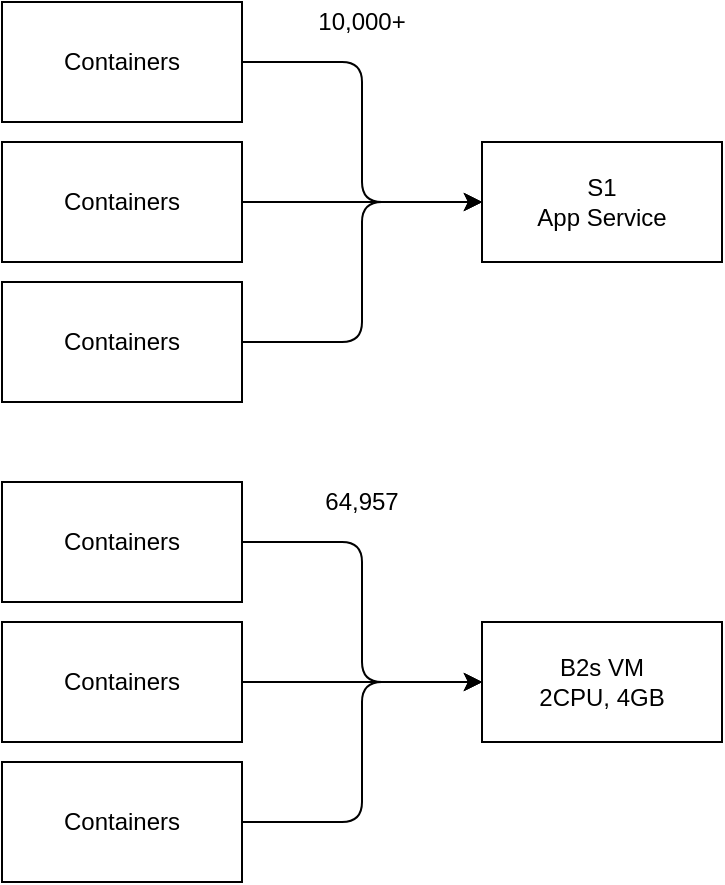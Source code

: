 <mxfile version="10.7.1" type="device"><diagram id="EQEWMrX2z3InNI6tmXX_" name="Page-1"><mxGraphModel dx="1394" dy="715" grid="1" gridSize="10" guides="1" tooltips="1" connect="1" arrows="1" fold="1" page="1" pageScale="1" pageWidth="826" pageHeight="1169" math="0" shadow="0"><root><mxCell id="0"/><mxCell id="1" parent="0"/><mxCell id="wBLVYQe6ZndglDmUFyc1-18" value="S1&lt;br&gt;App Service&lt;br&gt;" style="rounded=0;whiteSpace=wrap;html=1;" vertex="1" parent="1"><mxGeometry x="360" y="110" width="120" height="60" as="geometry"/></mxCell><mxCell id="wBLVYQe6ZndglDmUFyc1-19" value="" style="endArrow=classic;html=1;edgeStyle=orthogonalEdgeStyle;" edge="1" parent="1" source="wBLVYQe6ZndglDmUFyc1-31" target="wBLVYQe6ZndglDmUFyc1-18"><mxGeometry width="50" height="50" relative="1" as="geometry"><mxPoint x="340" y="-20" as="sourcePoint"/><mxPoint x="390" y="-70" as="targetPoint"/></mxGeometry></mxCell><mxCell id="wBLVYQe6ZndglDmUFyc1-20" value="10,000+" style="text;html=1;strokeColor=none;fillColor=none;align=center;verticalAlign=middle;whiteSpace=wrap;rounded=0;" vertex="1" parent="1"><mxGeometry x="280" y="40" width="40" height="20" as="geometry"/></mxCell><mxCell id="wBLVYQe6ZndglDmUFyc1-17" value="Containers&lt;br&gt;" style="rounded=0;whiteSpace=wrap;html=1;" vertex="1" parent="1"><mxGeometry x="120" y="40" width="120" height="60" as="geometry"/></mxCell><mxCell id="wBLVYQe6ZndglDmUFyc1-31" value="Containers&lt;br&gt;" style="rounded=0;whiteSpace=wrap;html=1;" vertex="1" parent="1"><mxGeometry x="120" y="110" width="120" height="60" as="geometry"/></mxCell><mxCell id="wBLVYQe6ZndglDmUFyc1-32" value="Containers&lt;br&gt;" style="rounded=0;whiteSpace=wrap;html=1;" vertex="1" parent="1"><mxGeometry x="120" y="180" width="120" height="60" as="geometry"/></mxCell><mxCell id="wBLVYQe6ZndglDmUFyc1-34" value="" style="endArrow=classic;html=1;edgeStyle=orthogonalEdgeStyle;entryX=0;entryY=0.5;entryDx=0;entryDy=0;" edge="1" parent="1" source="wBLVYQe6ZndglDmUFyc1-17" target="wBLVYQe6ZndglDmUFyc1-18"><mxGeometry width="50" height="50" relative="1" as="geometry"><mxPoint x="720" y="270" as="sourcePoint"/><mxPoint x="770" y="220" as="targetPoint"/></mxGeometry></mxCell><mxCell id="wBLVYQe6ZndglDmUFyc1-35" value="" style="endArrow=classic;html=1;edgeStyle=orthogonalEdgeStyle;entryX=0;entryY=0.5;entryDx=0;entryDy=0;" edge="1" parent="1" source="wBLVYQe6ZndglDmUFyc1-32" target="wBLVYQe6ZndglDmUFyc1-18"><mxGeometry width="50" height="50" relative="1" as="geometry"><mxPoint x="350" y="250" as="sourcePoint"/><mxPoint x="400" y="200" as="targetPoint"/></mxGeometry></mxCell><mxCell id="wBLVYQe6ZndglDmUFyc1-36" value="B2s VM&lt;br&gt;2CPU, 4GB&lt;br&gt;" style="rounded=0;whiteSpace=wrap;html=1;" vertex="1" parent="1"><mxGeometry x="360" y="350" width="120" height="60" as="geometry"/></mxCell><mxCell id="wBLVYQe6ZndglDmUFyc1-37" value="" style="endArrow=classic;html=1;edgeStyle=orthogonalEdgeStyle;" edge="1" parent="1" source="wBLVYQe6ZndglDmUFyc1-40" target="wBLVYQe6ZndglDmUFyc1-36"><mxGeometry width="50" height="50" relative="1" as="geometry"><mxPoint x="340" y="220" as="sourcePoint"/><mxPoint x="390" y="170" as="targetPoint"/></mxGeometry></mxCell><mxCell id="wBLVYQe6ZndglDmUFyc1-38" value="64,957" style="text;html=1;strokeColor=none;fillColor=none;align=center;verticalAlign=middle;whiteSpace=wrap;rounded=0;" vertex="1" parent="1"><mxGeometry x="280" y="280" width="40" height="20" as="geometry"/></mxCell><mxCell id="wBLVYQe6ZndglDmUFyc1-39" value="Containers&lt;br&gt;" style="rounded=0;whiteSpace=wrap;html=1;" vertex="1" parent="1"><mxGeometry x="120" y="280" width="120" height="60" as="geometry"/></mxCell><mxCell id="wBLVYQe6ZndglDmUFyc1-40" value="Containers&lt;br&gt;" style="rounded=0;whiteSpace=wrap;html=1;" vertex="1" parent="1"><mxGeometry x="120" y="350" width="120" height="60" as="geometry"/></mxCell><mxCell id="wBLVYQe6ZndglDmUFyc1-41" value="Containers&lt;br&gt;" style="rounded=0;whiteSpace=wrap;html=1;" vertex="1" parent="1"><mxGeometry x="120" y="420" width="120" height="60" as="geometry"/></mxCell><mxCell id="wBLVYQe6ZndglDmUFyc1-42" value="" style="endArrow=classic;html=1;edgeStyle=orthogonalEdgeStyle;entryX=0;entryY=0.5;entryDx=0;entryDy=0;" edge="1" parent="1" source="wBLVYQe6ZndglDmUFyc1-39" target="wBLVYQe6ZndglDmUFyc1-36"><mxGeometry width="50" height="50" relative="1" as="geometry"><mxPoint x="720" y="510" as="sourcePoint"/><mxPoint x="770" y="460" as="targetPoint"/></mxGeometry></mxCell><mxCell id="wBLVYQe6ZndglDmUFyc1-43" value="" style="endArrow=classic;html=1;edgeStyle=orthogonalEdgeStyle;entryX=0;entryY=0.5;entryDx=0;entryDy=0;" edge="1" parent="1" source="wBLVYQe6ZndglDmUFyc1-41" target="wBLVYQe6ZndglDmUFyc1-36"><mxGeometry width="50" height="50" relative="1" as="geometry"><mxPoint x="350" y="490" as="sourcePoint"/><mxPoint x="400" y="440" as="targetPoint"/></mxGeometry></mxCell></root></mxGraphModel></diagram></mxfile>